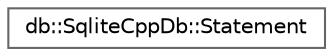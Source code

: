 digraph "Graphical Class Hierarchy"
{
 // LATEX_PDF_SIZE
  bgcolor="transparent";
  edge [fontname=Helvetica,fontsize=10,labelfontname=Helvetica,labelfontsize=10];
  node [fontname=Helvetica,fontsize=10,shape=box,height=0.2,width=0.4];
  rankdir="LR";
  Node0 [id="Node000000",label="db::SqliteCppDb::Statement",height=0.2,width=0.4,color="grey40", fillcolor="white", style="filled",URL="$classdb_1_1SqliteCppDb_1_1Statement.html",tooltip="Wrapper for SQLiteCpp::Statement."];
}
